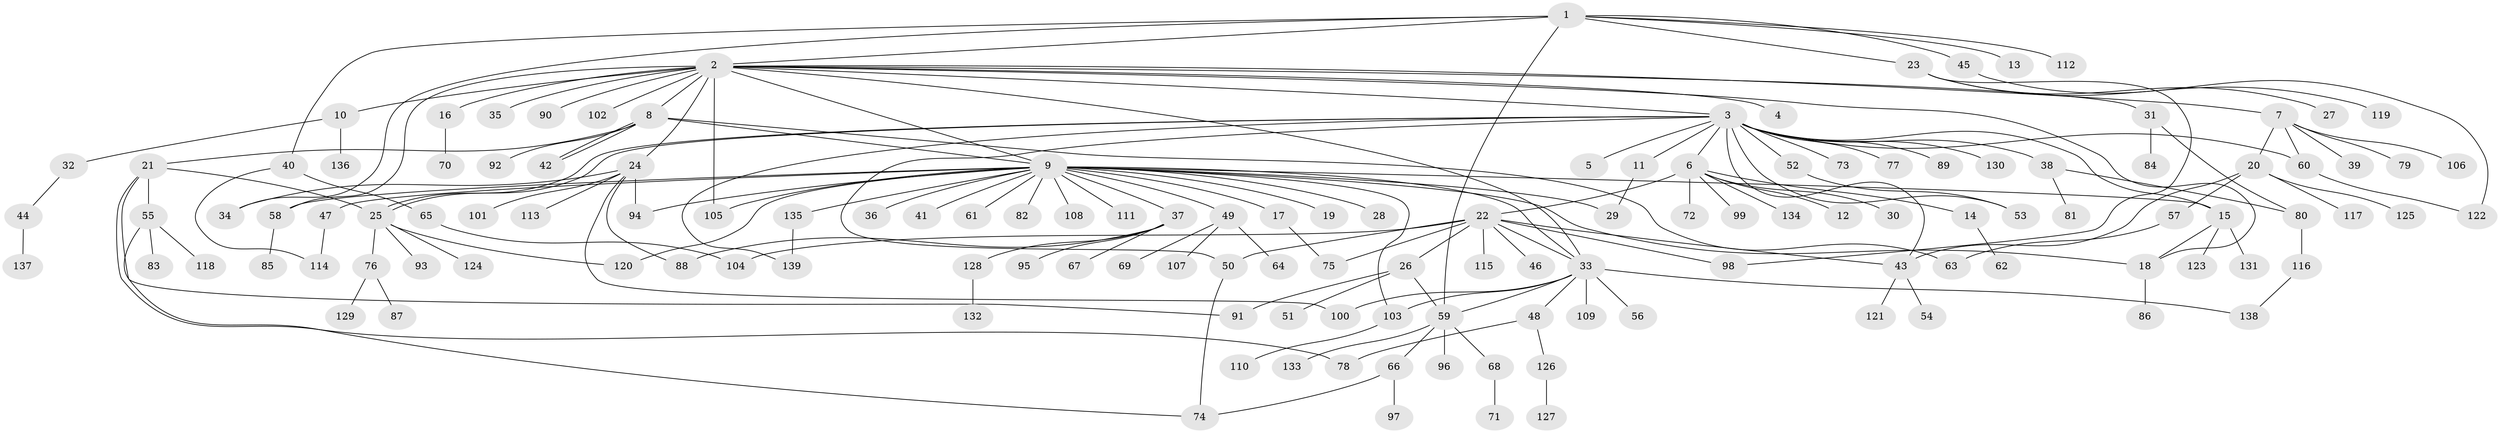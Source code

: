// Generated by graph-tools (version 1.1) at 2025/48/03/09/25 04:48:40]
// undirected, 139 vertices, 176 edges
graph export_dot {
graph [start="1"]
  node [color=gray90,style=filled];
  1;
  2;
  3;
  4;
  5;
  6;
  7;
  8;
  9;
  10;
  11;
  12;
  13;
  14;
  15;
  16;
  17;
  18;
  19;
  20;
  21;
  22;
  23;
  24;
  25;
  26;
  27;
  28;
  29;
  30;
  31;
  32;
  33;
  34;
  35;
  36;
  37;
  38;
  39;
  40;
  41;
  42;
  43;
  44;
  45;
  46;
  47;
  48;
  49;
  50;
  51;
  52;
  53;
  54;
  55;
  56;
  57;
  58;
  59;
  60;
  61;
  62;
  63;
  64;
  65;
  66;
  67;
  68;
  69;
  70;
  71;
  72;
  73;
  74;
  75;
  76;
  77;
  78;
  79;
  80;
  81;
  82;
  83;
  84;
  85;
  86;
  87;
  88;
  89;
  90;
  91;
  92;
  93;
  94;
  95;
  96;
  97;
  98;
  99;
  100;
  101;
  102;
  103;
  104;
  105;
  106;
  107;
  108;
  109;
  110;
  111;
  112;
  113;
  114;
  115;
  116;
  117;
  118;
  119;
  120;
  121;
  122;
  123;
  124;
  125;
  126;
  127;
  128;
  129;
  130;
  131;
  132;
  133;
  134;
  135;
  136;
  137;
  138;
  139;
  1 -- 2;
  1 -- 13;
  1 -- 23;
  1 -- 34;
  1 -- 40;
  1 -- 45;
  1 -- 59;
  1 -- 112;
  2 -- 3;
  2 -- 4;
  2 -- 7;
  2 -- 8;
  2 -- 9;
  2 -- 10;
  2 -- 16;
  2 -- 18;
  2 -- 24;
  2 -- 31;
  2 -- 33;
  2 -- 35;
  2 -- 58;
  2 -- 90;
  2 -- 102;
  2 -- 105;
  3 -- 5;
  3 -- 6;
  3 -- 11;
  3 -- 15;
  3 -- 25;
  3 -- 25;
  3 -- 38;
  3 -- 43;
  3 -- 50;
  3 -- 52;
  3 -- 53;
  3 -- 60;
  3 -- 73;
  3 -- 77;
  3 -- 89;
  3 -- 130;
  3 -- 139;
  6 -- 12;
  6 -- 14;
  6 -- 22;
  6 -- 30;
  6 -- 72;
  6 -- 99;
  6 -- 134;
  7 -- 20;
  7 -- 39;
  7 -- 60;
  7 -- 79;
  7 -- 106;
  8 -- 9;
  8 -- 21;
  8 -- 42;
  8 -- 42;
  8 -- 63;
  8 -- 92;
  9 -- 15;
  9 -- 17;
  9 -- 18;
  9 -- 19;
  9 -- 28;
  9 -- 29;
  9 -- 33;
  9 -- 36;
  9 -- 37;
  9 -- 41;
  9 -- 47;
  9 -- 49;
  9 -- 58;
  9 -- 61;
  9 -- 82;
  9 -- 94;
  9 -- 103;
  9 -- 105;
  9 -- 108;
  9 -- 111;
  9 -- 120;
  9 -- 135;
  10 -- 32;
  10 -- 136;
  11 -- 29;
  14 -- 62;
  15 -- 18;
  15 -- 123;
  15 -- 131;
  16 -- 70;
  17 -- 75;
  18 -- 86;
  20 -- 43;
  20 -- 57;
  20 -- 117;
  20 -- 125;
  21 -- 25;
  21 -- 55;
  21 -- 78;
  21 -- 91;
  22 -- 26;
  22 -- 33;
  22 -- 43;
  22 -- 46;
  22 -- 50;
  22 -- 75;
  22 -- 98;
  22 -- 104;
  22 -- 115;
  23 -- 27;
  23 -- 98;
  23 -- 119;
  24 -- 34;
  24 -- 88;
  24 -- 94;
  24 -- 100;
  24 -- 101;
  24 -- 113;
  25 -- 76;
  25 -- 93;
  25 -- 120;
  25 -- 124;
  26 -- 51;
  26 -- 59;
  26 -- 91;
  31 -- 80;
  31 -- 84;
  32 -- 44;
  33 -- 48;
  33 -- 56;
  33 -- 59;
  33 -- 100;
  33 -- 103;
  33 -- 109;
  33 -- 138;
  37 -- 67;
  37 -- 88;
  37 -- 95;
  37 -- 128;
  38 -- 80;
  38 -- 81;
  40 -- 65;
  40 -- 114;
  43 -- 54;
  43 -- 121;
  44 -- 137;
  45 -- 122;
  47 -- 114;
  48 -- 78;
  48 -- 126;
  49 -- 64;
  49 -- 69;
  49 -- 107;
  50 -- 74;
  52 -- 53;
  55 -- 74;
  55 -- 83;
  55 -- 118;
  57 -- 63;
  58 -- 85;
  59 -- 66;
  59 -- 68;
  59 -- 96;
  59 -- 133;
  60 -- 122;
  65 -- 104;
  66 -- 74;
  66 -- 97;
  68 -- 71;
  76 -- 87;
  76 -- 129;
  80 -- 116;
  103 -- 110;
  116 -- 138;
  126 -- 127;
  128 -- 132;
  135 -- 139;
}
